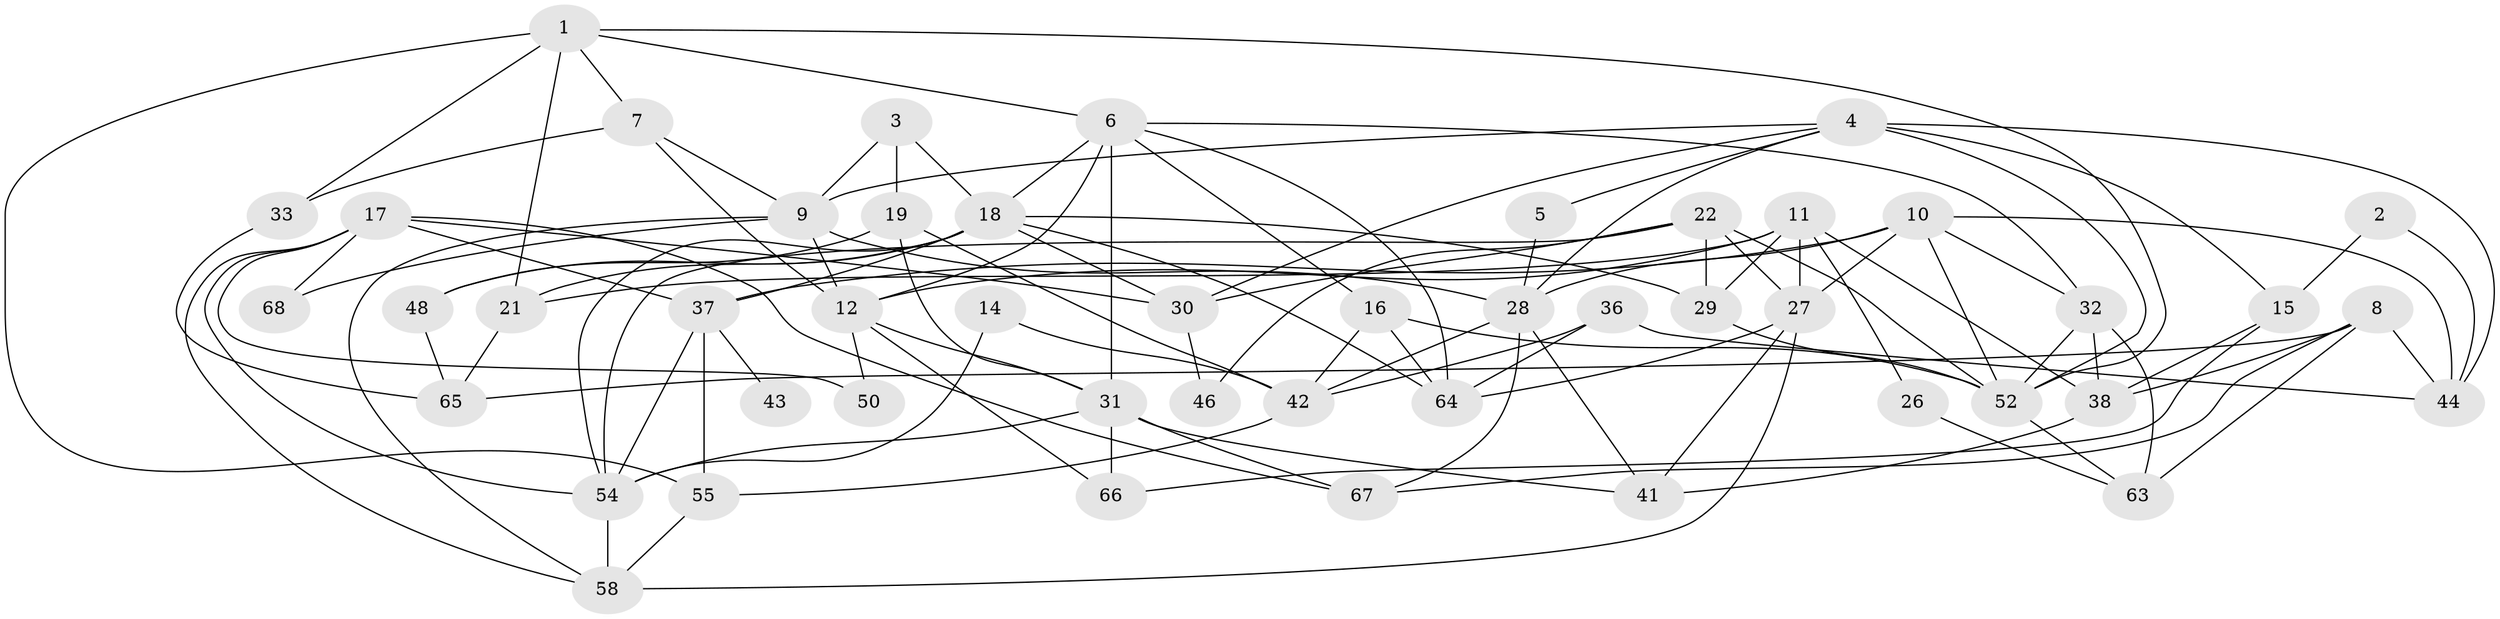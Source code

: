 // Generated by graph-tools (version 1.1) at 2025/52/02/27/25 19:52:04]
// undirected, 48 vertices, 112 edges
graph export_dot {
graph [start="1"]
  node [color=gray90,style=filled];
  1 [super="+20"];
  2;
  3;
  4 [super="+13"];
  5;
  6;
  7;
  8 [super="+25"];
  9 [super="+59"];
  10 [super="+49"];
  11;
  12 [super="+61"];
  14;
  15 [super="+69"];
  16 [super="+24"];
  17 [super="+39"];
  18 [super="+45"];
  19 [super="+23"];
  21;
  22 [super="+53"];
  26;
  27 [super="+47"];
  28;
  29;
  30 [super="+34"];
  31 [super="+35"];
  32 [super="+40"];
  33;
  36;
  37 [super="+51"];
  38;
  41;
  42 [super="+56"];
  43;
  44;
  46;
  48;
  50;
  52 [super="+62"];
  54 [super="+57"];
  55 [super="+60"];
  58;
  63;
  64;
  65;
  66;
  67;
  68;
  1 -- 6;
  1 -- 21;
  1 -- 33;
  1 -- 7;
  1 -- 52;
  1 -- 55;
  2 -- 44;
  2 -- 15;
  3 -- 18;
  3 -- 19;
  3 -- 9;
  4 -- 28;
  4 -- 15 [weight=2];
  4 -- 5;
  4 -- 9;
  4 -- 44;
  4 -- 52;
  4 -- 30;
  5 -- 28;
  6 -- 31;
  6 -- 64;
  6 -- 12;
  6 -- 32;
  6 -- 18;
  6 -- 16;
  7 -- 12;
  7 -- 33;
  7 -- 9;
  8 -- 67;
  8 -- 63;
  8 -- 65;
  8 -- 44;
  8 -- 38;
  9 -- 12;
  9 -- 28;
  9 -- 68;
  9 -- 58;
  10 -- 37;
  10 -- 28;
  10 -- 44;
  10 -- 27;
  10 -- 52;
  10 -- 32;
  11 -- 27;
  11 -- 21;
  11 -- 26;
  11 -- 29;
  11 -- 38;
  11 -- 12;
  12 -- 31;
  12 -- 50;
  12 -- 66;
  14 -- 54;
  14 -- 42;
  15 -- 38;
  15 -- 66;
  16 -- 64;
  16 -- 52;
  16 -- 42;
  17 -- 58;
  17 -- 30;
  17 -- 50;
  17 -- 67;
  17 -- 68;
  17 -- 54;
  17 -- 37;
  18 -- 21;
  18 -- 37;
  18 -- 48;
  18 -- 54;
  18 -- 64;
  18 -- 29;
  18 -- 30;
  19 -- 48;
  19 -- 31;
  19 -- 42;
  21 -- 65;
  22 -- 54;
  22 -- 27;
  22 -- 52 [weight=2];
  22 -- 29;
  22 -- 46;
  22 -- 30;
  26 -- 63;
  27 -- 64;
  27 -- 58;
  27 -- 41;
  28 -- 41;
  28 -- 42;
  28 -- 67;
  29 -- 52;
  30 -- 46;
  31 -- 67;
  31 -- 54;
  31 -- 66;
  31 -- 41;
  32 -- 52;
  32 -- 38;
  32 -- 63;
  33 -- 65;
  36 -- 64;
  36 -- 44;
  36 -- 42;
  37 -- 43 [weight=2];
  37 -- 54;
  37 -- 55;
  38 -- 41;
  42 -- 55 [weight=2];
  48 -- 65;
  52 -- 63;
  54 -- 58;
  55 -- 58;
}
